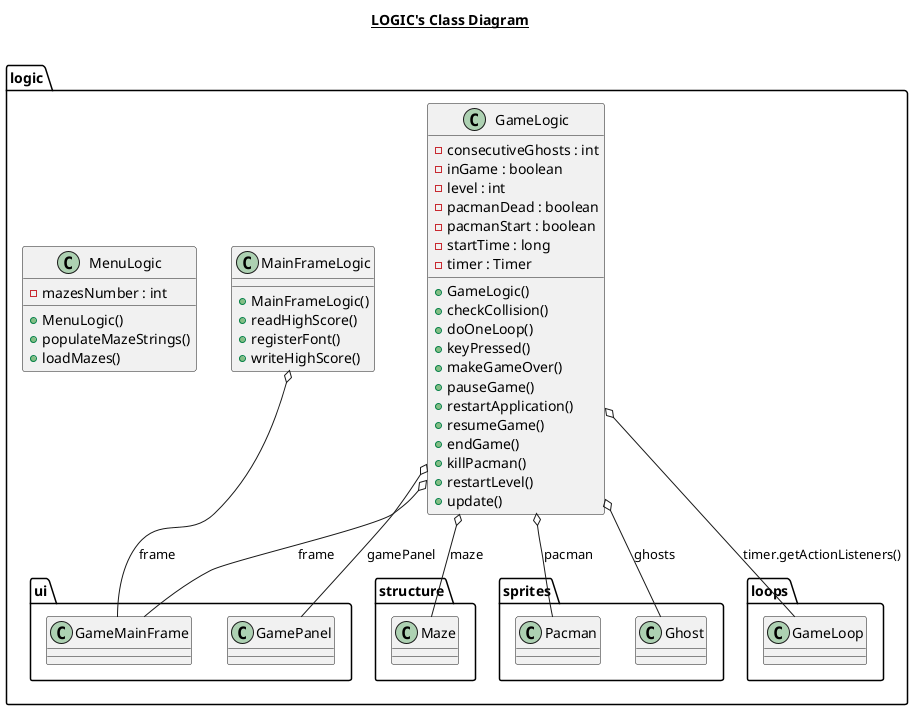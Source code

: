@startuml

title __LOGIC's Class Diagram__\n

namespace logic {
      class logic.GameLogic {
          - consecutiveGhosts : int
          - inGame : boolean
          - level : int
          - pacmanDead : boolean
          - pacmanStart : boolean
          - startTime : long
          - timer : Timer
          + GameLogic()
          + checkCollision()
          + doOneLoop()
          + keyPressed()
          + makeGameOver()
          + pauseGame()
          + restartApplication()
          + resumeGame()
          + endGame()
          + killPacman()
          + restartLevel()
          + update()
      }
      class logic.MainFrameLogic {
          + MainFrameLogic()
          + readHighScore()
          + registerFont()
          + writeHighScore()
      }
      class logic.MenuLogic {
          - mazesNumber : int
          + MenuLogic()
          + populateMazeStrings()
          + loadMazes()
      }
  

  logic.GameLogic o-- ui.GameMainFrame : frame
  logic.GameLogic o-- ui.GamePanel : gamePanel
  logic.GameLogic o-- structure.Maze : maze
  logic.GameLogic o-- sprites.Pacman : pacman
  logic.GameLogic o-- sprites.Ghost : ghosts
  logic.GameLogic o-- loops.GameLoop : timer.getActionListeners()
  logic.MainFrameLogic o-- ui.GameMainFrame : frame



@enduml

